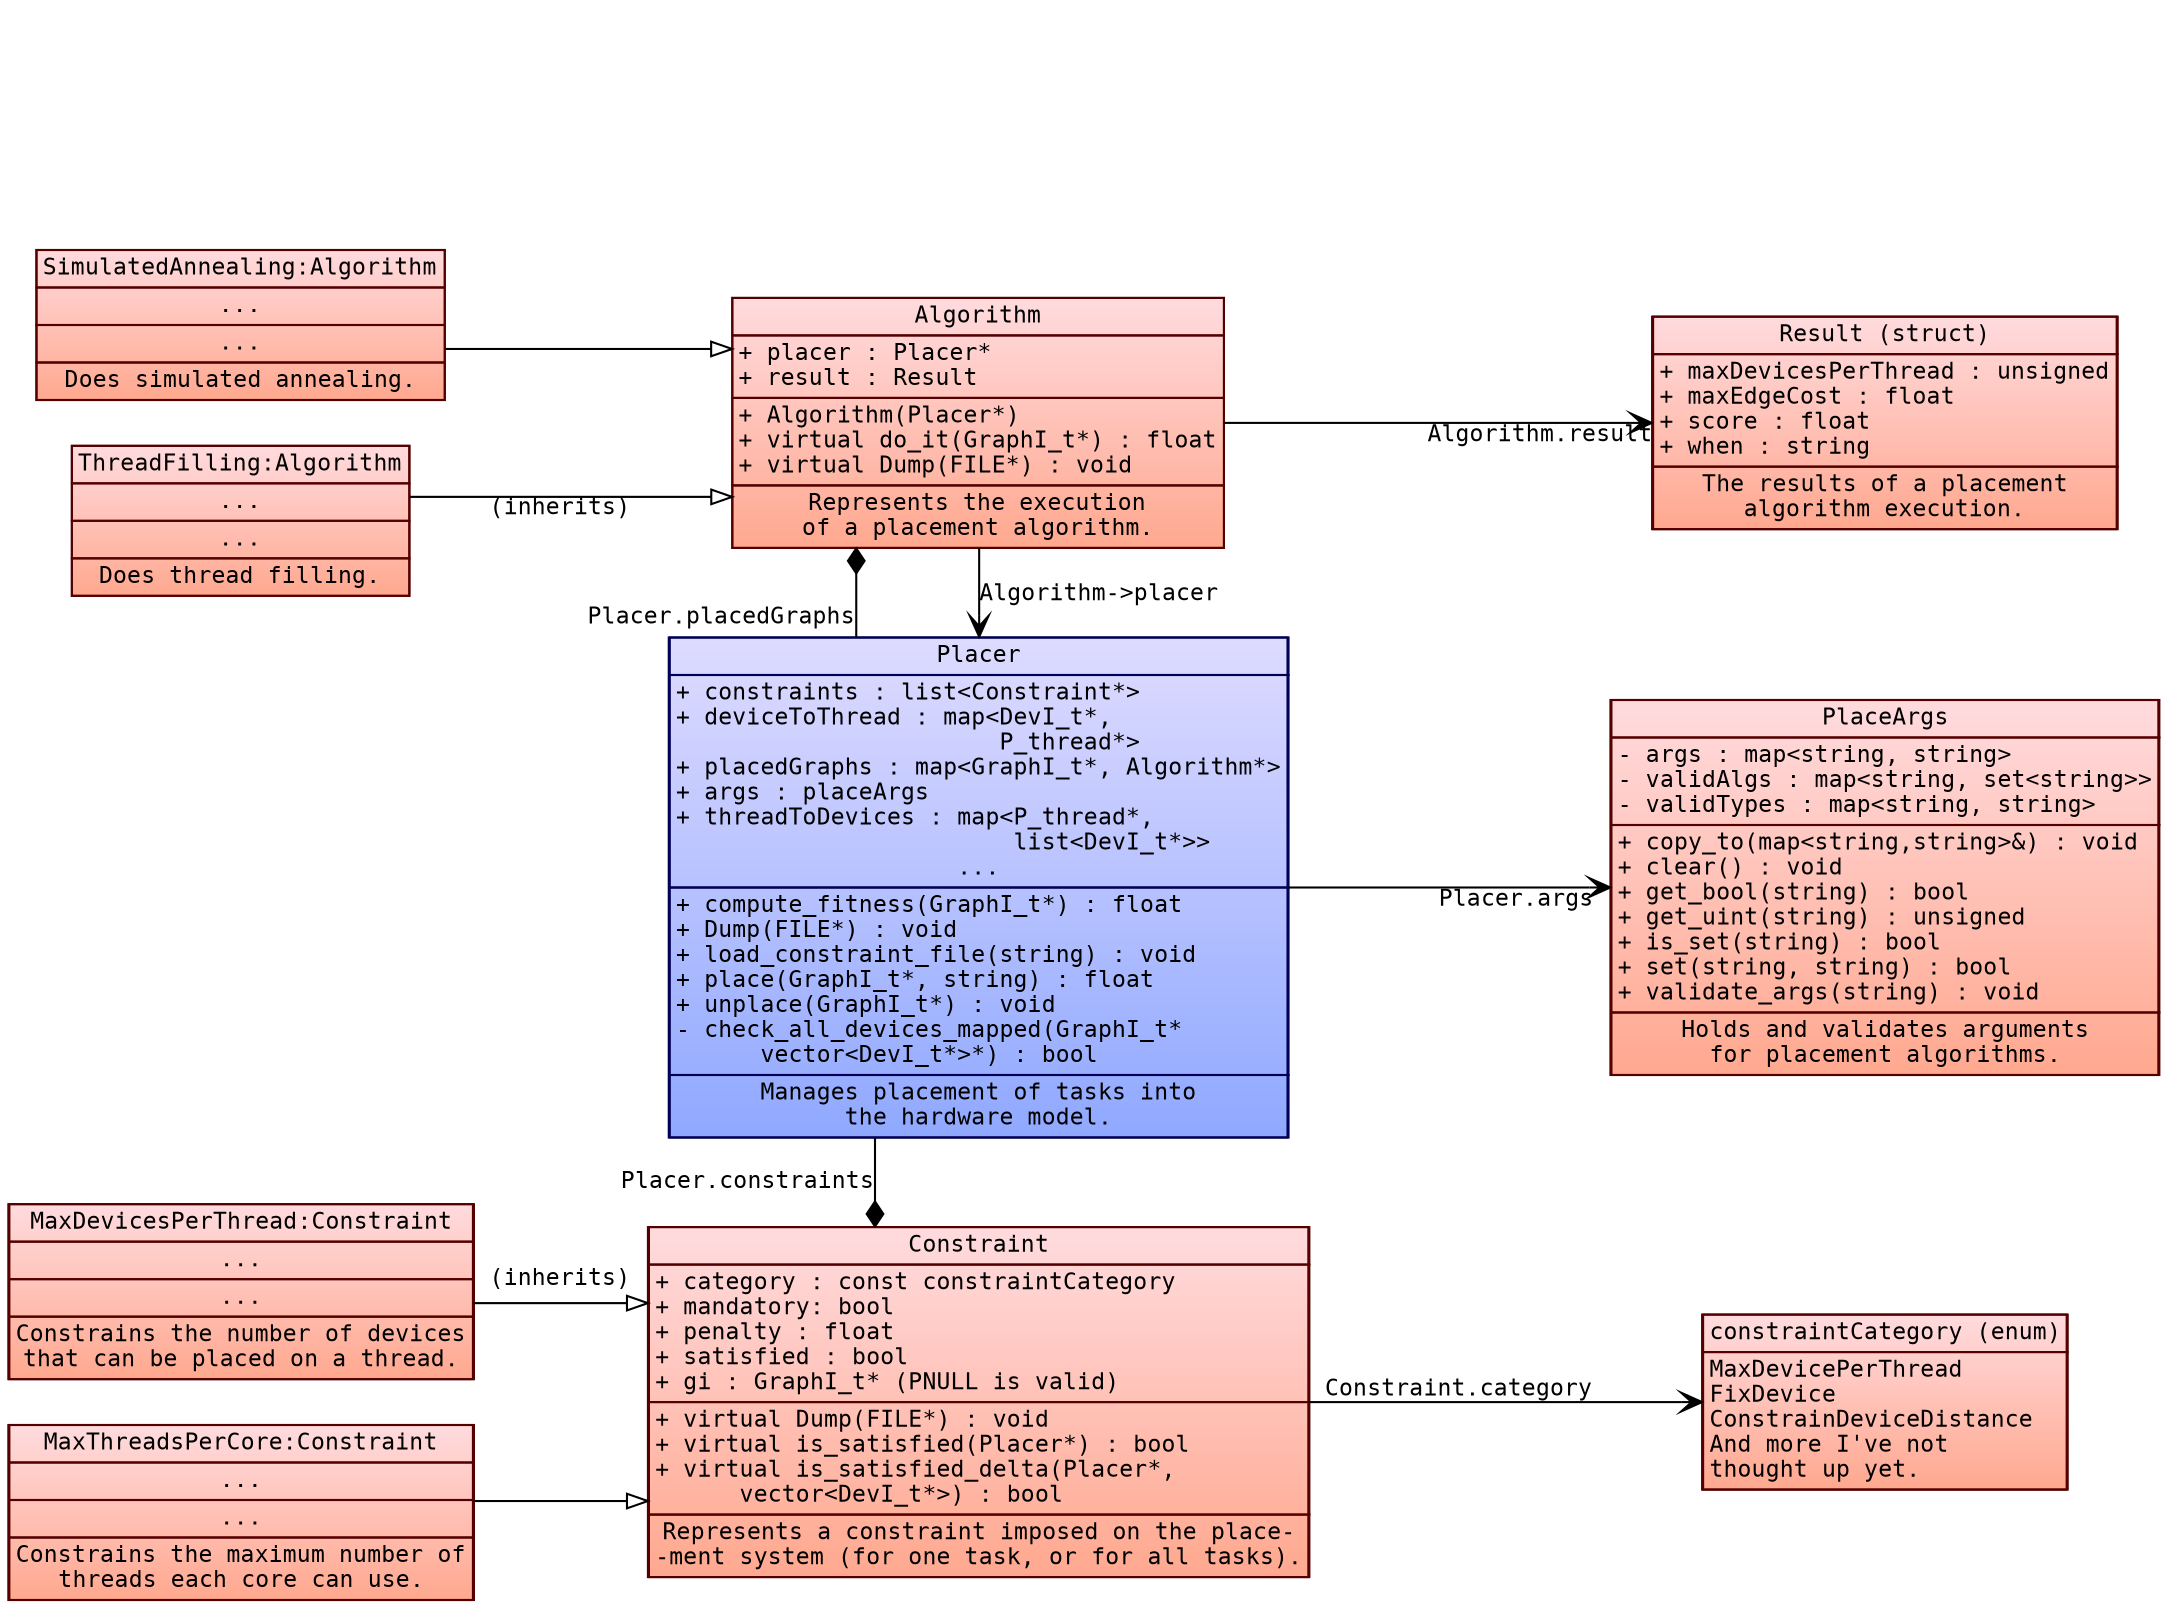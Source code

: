 digraph G {
    fontname="Inconsolata";
    fontsize=11;
    margin=0;
    nodesep=0.3;
    rankdir="LR";
    ranksep=0.2;
    splines="ortho";

    /* Class definitions (as graph nodes) */
    node[color="#000055",
         fillcolor="#DEDBFF:#8FA8FF",
         fontname="Inconsolata",
         fontsize=11,
         gradientangle=270,
         margin=0,
         shape="rect",
         style="filled"];

    Placer[label=<<TABLE BORDER="0" CELLBORDER="1" CELLSPACING="0">
<TR><TD>Placer</TD></TR>
<TR><TD ALIGN="LEFT">
+ constraints : list&lt;Constraint*&gt;<BR ALIGN="LEFT"/>
+ deviceToThread : map&lt;DevI_t*,<BR ALIGN="LEFT"/>
                       P_thread*&gt;<BR ALIGN="LEFT"/>
+ placedGraphs : map&lt;GraphI_t*, Algorithm*&gt;<BR ALIGN="LEFT"/>
+ args : placeArgs<BR ALIGN="LEFT"/>
+ threadToDevices : map&lt;P_thread*,<BR ALIGN="LEFT"/>
                        list&lt;DevI_t*&gt;&gt;<BR ALIGN="LEFT"/>
...<BR ALIGN="TEXT"/>
</TD></TR>
<TR><TD ALIGN="LEFT">
+ compute_fitness(GraphI_t*) : float<BR ALIGN="LEFT"/>
+ Dump(FILE*) : void<BR ALIGN="LEFT"/>
+ load_constraint_file(string) : void<BR ALIGN="LEFT"/>
+ place(GraphI_t*, string) : float<BR ALIGN="LEFT"/>
+ unplace(GraphI_t*) : void<BR ALIGN="LEFT"/>
- check_all_devices_mapped(GraphI_t*<BR ALIGN="LEFT"/>
      vector&lt;DevI_t*&gt;*) : bool<BR ALIGN="LEFT"/>
</TD></TR>
<TR><TD ALIGN="TEXT">
Manages placement of tasks into<BR ALIGN="TEXT"/>
the hardware model.
</TD></TR></TABLE>>];

    node[color="#550000",
         fillcolor="#FFDBDE:#FFA88F"]

    PlaceArgs[label=<<TABLE BORDER="0" CELLBORDER="1" CELLSPACING="0">
<TR><TD>PlaceArgs</TD></TR>
<TR><TD ALIGN="LEFT">
- args : map&lt;string, string&gt;<BR ALIGN="LEFT"/>
- validAlgs : map&lt;string, set&lt;string&gt;&gt;<BR ALIGN="LEFT"/>
- validTypes : map&lt;string, string&gt;<BR ALIGN="LEFT"/>
</TD></TR>
<TR><TD ALIGN="LEFT">
+ copy_to(map&lt;string,string&gt;&amp;) : void<BR ALIGN="LEFT"/>
+ clear() : void<BR ALIGN="LEFT"/>
+ get_bool(string) : bool<BR ALIGN="LEFT"/>
+ get_uint(string) : unsigned<BR ALIGN="LEFT"/>
+ is_set(string) : bool<BR ALIGN="LEFT"/>
+ set(string, string) : bool<BR ALIGN="LEFT"/>
+ validate_args(string) : void<BR ALIGN="LEFT"/>
</TD></TR>
<TR><TD ALIGN="TEXT">
Holds and validates arguments<BR ALIGN="TEXT"/>
for placement algorithms.<BR ALIGN="TEXT"/>
</TD></TR></TABLE>>];

    MaxDevicesPerThread[label=<<TABLE BORDER="0" CELLBORDER="1" CELLSPACING="0">
<TR><TD>MaxDevicesPerThread:Constraint</TD></TR>
<TR><TD ALIGN="TEXT">
...<BR ALIGN="TEXT"/>
</TD></TR>
<TR><TD ALIGN="TEXT">
...<BR ALIGN="TEXT"/>
</TD></TR>
<TR><TD ALIGN="TEXT">
Constrains the number of devices<BR ALIGN="TEXT"/>
that can be placed on a thread.<BR ALIGN="TEXT"/>
</TD></TR></TABLE>>];

    Constraint[label=<<TABLE BORDER="0" CELLBORDER="1" CELLSPACING="0">
<TR><TD>Constraint</TD></TR>
<TR><TD ALIGN="LEFT">
+ category : const constraintCategory<BR ALIGN="LEFT"/>
+ mandatory: bool<BR ALIGN="LEFT"/>
+ penalty : float<BR ALIGN="LEFT"/>
+ satisfied : bool<BR ALIGN="LEFT"/>
+ gi : GraphI_t* (PNULL is valid)<BR ALIGN="LEFT"/>
</TD></TR>
<TR><TD ALIGN="LEFT">
+ virtual Dump(FILE*) : void<BR ALIGN="LEFT"/>
+ virtual is_satisfied(Placer*) : bool<BR ALIGN="LEFT"/>
+ virtual is_satisfied_delta(Placer*,<BR ALIGN="LEFT"/>
      vector&lt;DevI_t*&gt;) : bool<BR ALIGN="LEFT"/>
</TD></TR>
<TR><TD ALIGN="TEXT">
Represents a constraint imposed on the place-<BR ALIGN="TEXT"/>
-ment system (for one task, or for all tasks).<BR ALIGN="TEXT"/>
</TD></TR></TABLE>>];

    placeholder_1[style="invis"];
    placeholder_2[style="invis"];

    constraintCategory[label=<<TABLE BORDER="0" CELLBORDER="1" CELLSPACING="0">
<TR><TD>constraintCategory (enum)</TD></TR>
<TR><TD ALIGN="LEFT">
MaxDevicePerThread<BR ALIGN="LEFT"/>
FixDevice<BR ALIGN="LEFT"/>
ConstrainDeviceDistance<BR ALIGN="LEFT"/>
And more I've not<BR ALIGN="LEFT"/>
thought up yet.<BR ALIGN="LEFT"/>
</TD></TR></TABLE>>];

    MaxThreadsPerCore[label=<<TABLE BORDER="0" CELLBORDER="1" CELLSPACING="0">
<TR><TD>MaxThreadsPerCore:Constraint</TD></TR>
<TR><TD ALIGN="TEXT">
...<BR ALIGN="TEXT"/>
</TD></TR>
<TR><TD ALIGN="TEXT">
...<BR ALIGN="TEXT"/>
</TD></TR>
<TR><TD ALIGN="TEXT">
Constrains the maximum number of<BR ALIGN="TEXT"/>
threads each core can use.<BR ALIGN="TEXT"/>
</TD></TR></TABLE>>];

    Algorithm[label=<<TABLE BORDER="0" CELLBORDER="1" CELLSPACING="0">
<TR><TD>Algorithm</TD></TR>
<TR><TD ALIGN="LEFT">
+ placer : Placer*<BR ALIGN="LEFT"/>
+ result : Result<BR ALIGN="LEFT"/>
</TD></TR>
<TR><TD ALIGN="LEFT">
+ Algorithm(Placer*)<BR ALIGN="LEFT"/>
+ virtual do_it(GraphI_t*) : float<BR ALIGN="LEFT"/>
+ virtual Dump(FILE*) : void<BR ALIGN="LEFT"/>
</TD></TR>
<TR><TD ALIGN="TEXT">
Represents the execution<BR ALIGN="TEXT"/>
of a placement algorithm.<BR ALIGN="TEXT"/>
</TD></TR></TABLE>>];

    Result[label=<<TABLE BORDER="0" CELLBORDER="1" CELLSPACING="0">
<TR><TD>Result (struct)</TD></TR>
<TR><TD ALIGN="LEFT">
+ maxDevicesPerThread : unsigned<BR ALIGN="LEFT"/>
+ maxEdgeCost : float<BR ALIGN="LEFT"/>
+ score : float<BR ALIGN="LEFT"/>
+ when : string<BR ALIGN="LEFT"/>
</TD></TR>
<TR><TD ALIGN="TEXT">
The results of a placement<BR ALIGN="TEXT"/>
algorithm execution.<BR ALIGN="TEXT"/>
</TD></TR></TABLE>>];

    SimulatedAnnealing[label=<<TABLE BORDER="0" CELLBORDER="1" CELLSPACING="0">
<TR><TD>SimulatedAnnealing:Algorithm</TD></TR>
<TR><TD ALIGN="TEXT">
...<BR ALIGN="TEXT"/>
</TD></TR>
<TR><TD ALIGN="TEXT">
...<BR ALIGN="TEXT"/>
</TD></TR>
<TR><TD ALIGN="TEXT">
Does simulated annealing.<BR ALIGN="TEXT"/>
</TD></TR></TABLE>>];

    ThreadFilling[label=<<TABLE BORDER="0" CELLBORDER="1" CELLSPACING="0">
<TR><TD>ThreadFilling:Algorithm</TD></TR>
<TR><TD ALIGN="TEXT">
...<BR ALIGN="TEXT"/>
</TD></TR>
<TR><TD ALIGN="TEXT">
...<BR ALIGN="TEXT"/>
</TD></TR>
<TR><TD ALIGN="TEXT">
Does thread filling.<BR ALIGN="TEXT"/>
</TD></TR></TABLE>>];

    /* Relationship definitions (as graph edges) */
    edge[color="#000000",
         fontname="Inconsolata",
         fontsize=11];

    /* Containment. */
    {edge[arrowhead="vee"];
        Constraint -> constraintCategory[label="Constraint.category"];
        Algorithm -> Result[xlabel="Algorithm.result"];
        Algorithm -> Placer[xlabel="Algorithm->placer"];
        Placer -> PlaceArgs[xlabel="Placer.args"];
    }

    /* One-to-many relationships in a separate block. */
    {edge[arrowhead="diamond"];
        Placer -> Constraint[label="Placer.constraints", constraint="false"];
        Placer -> Algorithm[label="Placer.placedGraphs", constraint="false"];
    }

    /* Inheritance */
    {edge[arrowhead="onormal"];
        ThreadFilling -> Algorithm [label="(inherits)"];
        SimulatedAnnealing -> Algorithm;
        MaxThreadsPerCore -> Constraint;
        MaxDevicesPerThread -> Constraint [label="(inherits)"];
    }

    /* Rank hackery */
    {rank="same";
        Algorithm -> Placer -> Constraint [style="invis"];
        rankdir="UD";
    }
}

